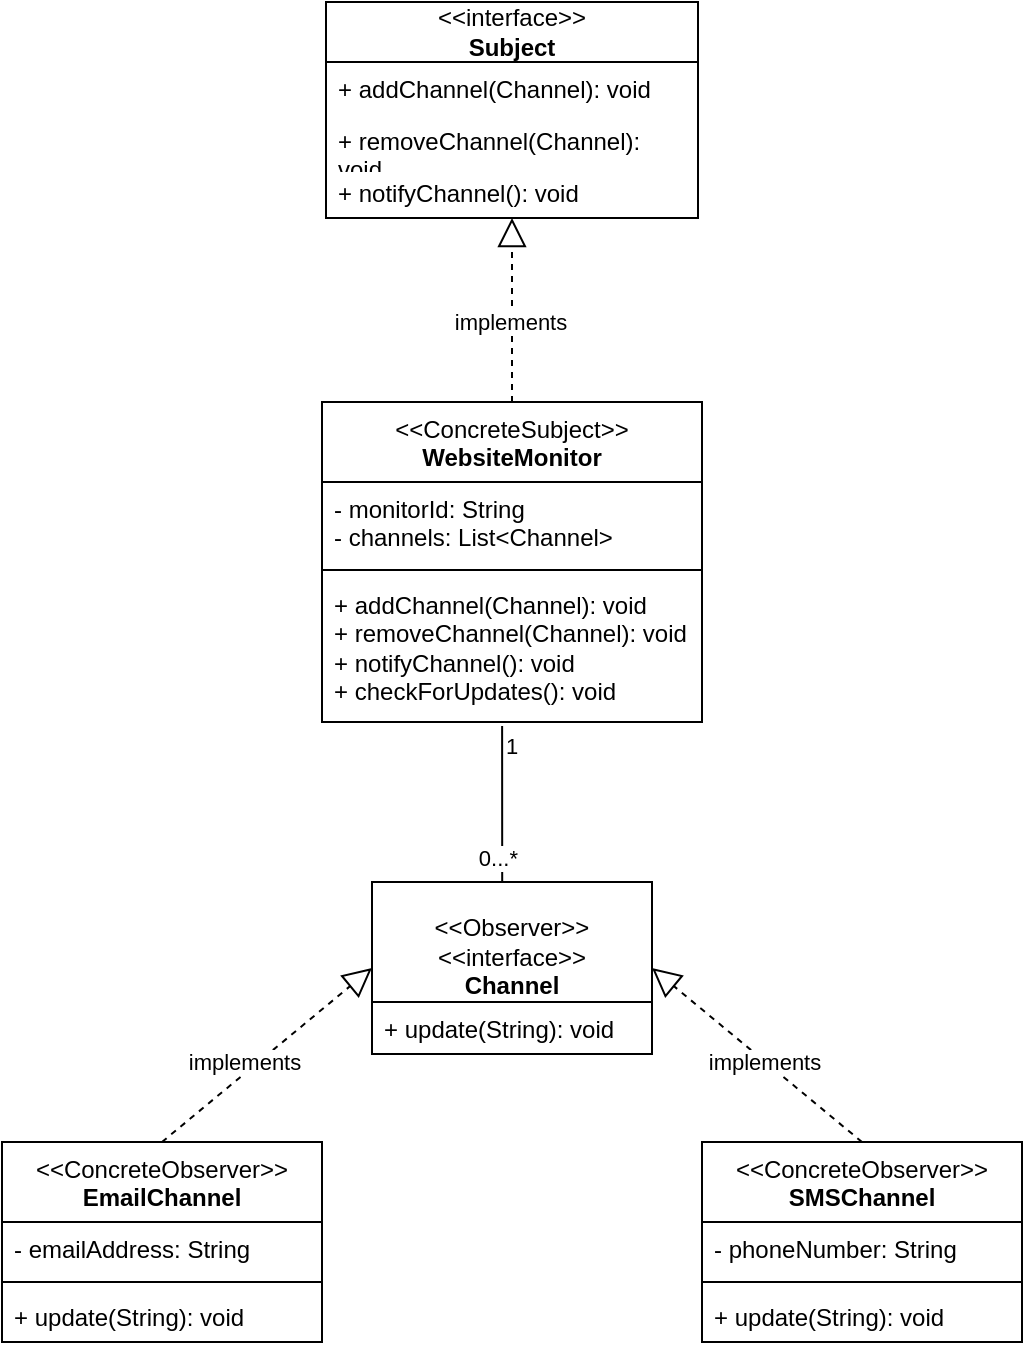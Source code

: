 <mxfile version="27.0.6">
  <diagram id="C5RBs43oDa-KdzZeNtuy" name="Page-1">
    <mxGraphModel dx="1356" dy="800" grid="1" gridSize="10" guides="1" tooltips="1" connect="1" arrows="1" fold="1" page="1" pageScale="1" pageWidth="827" pageHeight="1169" math="0" shadow="0">
      <root>
        <mxCell id="WIyWlLk6GJQsqaUBKTNV-0" />
        <mxCell id="WIyWlLk6GJQsqaUBKTNV-1" parent="WIyWlLk6GJQsqaUBKTNV-0" />
        <mxCell id="2k1D5JiUc6cDucvuSLFj-0" value="&lt;div&gt;&amp;lt;&amp;lt;interface&amp;gt;&amp;gt;&lt;/div&gt;&lt;div&gt;&lt;b&gt;Subject&lt;/b&gt;&lt;/div&gt;" style="swimlane;fontStyle=0;childLayout=stackLayout;horizontal=1;startSize=30;fillColor=none;horizontalStack=0;resizeParent=1;resizeParentMax=0;resizeLast=0;collapsible=1;marginBottom=0;whiteSpace=wrap;html=1;" vertex="1" parent="WIyWlLk6GJQsqaUBKTNV-1">
          <mxGeometry x="332" y="160" width="186" height="108" as="geometry" />
        </mxCell>
        <mxCell id="2k1D5JiUc6cDucvuSLFj-1" value="&lt;div&gt;+ addChannel(Channel): void&lt;/div&gt;" style="text;strokeColor=none;fillColor=none;align=left;verticalAlign=top;spacingLeft=4;spacingRight=4;overflow=hidden;rotatable=0;points=[[0,0.5],[1,0.5]];portConstraint=eastwest;whiteSpace=wrap;html=1;" vertex="1" parent="2k1D5JiUc6cDucvuSLFj-0">
          <mxGeometry y="30" width="186" height="26" as="geometry" />
        </mxCell>
        <mxCell id="2k1D5JiUc6cDucvuSLFj-2" value="+ removeChannel(Channel): void" style="text;strokeColor=none;fillColor=none;align=left;verticalAlign=top;spacingLeft=4;spacingRight=4;overflow=hidden;rotatable=0;points=[[0,0.5],[1,0.5]];portConstraint=eastwest;whiteSpace=wrap;html=1;" vertex="1" parent="2k1D5JiUc6cDucvuSLFj-0">
          <mxGeometry y="56" width="186" height="26" as="geometry" />
        </mxCell>
        <mxCell id="2k1D5JiUc6cDucvuSLFj-3" value="+ notifyChannel(): void" style="text;strokeColor=none;fillColor=none;align=left;verticalAlign=top;spacingLeft=4;spacingRight=4;overflow=hidden;rotatable=0;points=[[0,0.5],[1,0.5]];portConstraint=eastwest;whiteSpace=wrap;html=1;" vertex="1" parent="2k1D5JiUc6cDucvuSLFj-0">
          <mxGeometry y="82" width="186" height="26" as="geometry" />
        </mxCell>
        <mxCell id="2k1D5JiUc6cDucvuSLFj-4" value="&lt;div&gt;&lt;span style=&quot;font-weight: normal;&quot;&gt;&amp;lt;&amp;lt;ConcreteSubject&amp;gt;&amp;gt;&lt;/span&gt;&lt;/div&gt;&lt;div&gt;WebsiteMonitor&lt;/div&gt;" style="swimlane;fontStyle=1;align=center;verticalAlign=top;childLayout=stackLayout;horizontal=1;startSize=40;horizontalStack=0;resizeParent=1;resizeParentMax=0;resizeLast=0;collapsible=1;marginBottom=0;whiteSpace=wrap;html=1;" vertex="1" parent="WIyWlLk6GJQsqaUBKTNV-1">
          <mxGeometry x="330" y="360" width="190" height="160" as="geometry" />
        </mxCell>
        <mxCell id="2k1D5JiUc6cDucvuSLFj-5" value="&lt;div&gt;- monitorId: String&lt;/div&gt;&lt;div&gt;- channels: List&amp;lt;Channel&amp;gt;&lt;/div&gt;" style="text;strokeColor=none;fillColor=none;align=left;verticalAlign=top;spacingLeft=4;spacingRight=4;overflow=hidden;rotatable=0;points=[[0,0.5],[1,0.5]];portConstraint=eastwest;whiteSpace=wrap;html=1;" vertex="1" parent="2k1D5JiUc6cDucvuSLFj-4">
          <mxGeometry y="40" width="190" height="40" as="geometry" />
        </mxCell>
        <mxCell id="2k1D5JiUc6cDucvuSLFj-6" value="" style="line;strokeWidth=1;fillColor=none;align=left;verticalAlign=middle;spacingTop=-1;spacingLeft=3;spacingRight=3;rotatable=0;labelPosition=right;points=[];portConstraint=eastwest;strokeColor=inherit;" vertex="1" parent="2k1D5JiUc6cDucvuSLFj-4">
          <mxGeometry y="80" width="190" height="8" as="geometry" />
        </mxCell>
        <mxCell id="2k1D5JiUc6cDucvuSLFj-7" value="&lt;div&gt;+ addChannel(Channel): void&lt;/div&gt;&lt;div&gt;+ removeChannel(Channel): void&lt;/div&gt;&lt;div&gt;+ notifyChannel(): void&lt;/div&gt;&lt;div&gt;+ checkForUpdates(): void&lt;/div&gt;" style="text;strokeColor=none;fillColor=none;align=left;verticalAlign=top;spacingLeft=4;spacingRight=4;overflow=hidden;rotatable=0;points=[[0,0.5],[1,0.5]];portConstraint=eastwest;whiteSpace=wrap;html=1;" vertex="1" parent="2k1D5JiUc6cDucvuSLFj-4">
          <mxGeometry y="88" width="190" height="72" as="geometry" />
        </mxCell>
        <mxCell id="2k1D5JiUc6cDucvuSLFj-8" value="&lt;div&gt;&lt;br&gt;&lt;/div&gt;&lt;div&gt;&amp;lt;&amp;lt;Observer&amp;gt;&amp;gt;&lt;/div&gt;&lt;div&gt;&amp;lt;&amp;lt;interface&amp;gt;&amp;gt;&lt;/div&gt;&lt;div&gt;&lt;b&gt;Channel&lt;/b&gt;&lt;/div&gt;" style="swimlane;fontStyle=0;childLayout=stackLayout;horizontal=1;startSize=60;fillColor=none;horizontalStack=0;resizeParent=1;resizeParentMax=0;resizeLast=0;collapsible=1;marginBottom=0;whiteSpace=wrap;html=1;" vertex="1" parent="WIyWlLk6GJQsqaUBKTNV-1">
          <mxGeometry x="355" y="600" width="140" height="86" as="geometry" />
        </mxCell>
        <mxCell id="2k1D5JiUc6cDucvuSLFj-9" value="+ update(String): void" style="text;strokeColor=none;fillColor=none;align=left;verticalAlign=top;spacingLeft=4;spacingRight=4;overflow=hidden;rotatable=0;points=[[0,0.5],[1,0.5]];portConstraint=eastwest;whiteSpace=wrap;html=1;" vertex="1" parent="2k1D5JiUc6cDucvuSLFj-8">
          <mxGeometry y="60" width="140" height="26" as="geometry" />
        </mxCell>
        <mxCell id="2k1D5JiUc6cDucvuSLFj-12" value="&lt;span style=&quot;font-weight: normal;&quot;&gt;&amp;lt;&amp;lt;ConcreteObserver&amp;gt;&amp;gt;&lt;/span&gt;&lt;div&gt;EmailChannel&lt;/div&gt;" style="swimlane;fontStyle=1;align=center;verticalAlign=top;childLayout=stackLayout;horizontal=1;startSize=40;horizontalStack=0;resizeParent=1;resizeParentMax=0;resizeLast=0;collapsible=1;marginBottom=0;whiteSpace=wrap;html=1;" vertex="1" parent="WIyWlLk6GJQsqaUBKTNV-1">
          <mxGeometry x="170" y="730" width="160" height="100" as="geometry" />
        </mxCell>
        <mxCell id="2k1D5JiUc6cDucvuSLFj-13" value="- emailAddress: String" style="text;strokeColor=none;fillColor=none;align=left;verticalAlign=top;spacingLeft=4;spacingRight=4;overflow=hidden;rotatable=0;points=[[0,0.5],[1,0.5]];portConstraint=eastwest;whiteSpace=wrap;html=1;" vertex="1" parent="2k1D5JiUc6cDucvuSLFj-12">
          <mxGeometry y="40" width="160" height="26" as="geometry" />
        </mxCell>
        <mxCell id="2k1D5JiUc6cDucvuSLFj-14" value="" style="line;strokeWidth=1;fillColor=none;align=left;verticalAlign=middle;spacingTop=-1;spacingLeft=3;spacingRight=3;rotatable=0;labelPosition=right;points=[];portConstraint=eastwest;strokeColor=inherit;" vertex="1" parent="2k1D5JiUc6cDucvuSLFj-12">
          <mxGeometry y="66" width="160" height="8" as="geometry" />
        </mxCell>
        <mxCell id="2k1D5JiUc6cDucvuSLFj-15" value="+ update(String): void" style="text;strokeColor=none;fillColor=none;align=left;verticalAlign=top;spacingLeft=4;spacingRight=4;overflow=hidden;rotatable=0;points=[[0,0.5],[1,0.5]];portConstraint=eastwest;whiteSpace=wrap;html=1;" vertex="1" parent="2k1D5JiUc6cDucvuSLFj-12">
          <mxGeometry y="74" width="160" height="26" as="geometry" />
        </mxCell>
        <mxCell id="2k1D5JiUc6cDucvuSLFj-16" value="&lt;span style=&quot;font-weight: normal;&quot;&gt;&amp;lt;&amp;lt;ConcreteObserver&amp;gt;&amp;gt;&lt;/span&gt;&lt;div&gt;SMSChannel&lt;/div&gt;" style="swimlane;fontStyle=1;align=center;verticalAlign=top;childLayout=stackLayout;horizontal=1;startSize=40;horizontalStack=0;resizeParent=1;resizeParentMax=0;resizeLast=0;collapsible=1;marginBottom=0;whiteSpace=wrap;html=1;" vertex="1" parent="WIyWlLk6GJQsqaUBKTNV-1">
          <mxGeometry x="520" y="730" width="160" height="100" as="geometry" />
        </mxCell>
        <mxCell id="2k1D5JiUc6cDucvuSLFj-17" value="- phoneNumber: String" style="text;strokeColor=none;fillColor=none;align=left;verticalAlign=top;spacingLeft=4;spacingRight=4;overflow=hidden;rotatable=0;points=[[0,0.5],[1,0.5]];portConstraint=eastwest;whiteSpace=wrap;html=1;" vertex="1" parent="2k1D5JiUc6cDucvuSLFj-16">
          <mxGeometry y="40" width="160" height="26" as="geometry" />
        </mxCell>
        <mxCell id="2k1D5JiUc6cDucvuSLFj-18" value="" style="line;strokeWidth=1;fillColor=none;align=left;verticalAlign=middle;spacingTop=-1;spacingLeft=3;spacingRight=3;rotatable=0;labelPosition=right;points=[];portConstraint=eastwest;strokeColor=inherit;" vertex="1" parent="2k1D5JiUc6cDucvuSLFj-16">
          <mxGeometry y="66" width="160" height="8" as="geometry" />
        </mxCell>
        <mxCell id="2k1D5JiUc6cDucvuSLFj-19" value="+ update(String): void" style="text;strokeColor=none;fillColor=none;align=left;verticalAlign=top;spacingLeft=4;spacingRight=4;overflow=hidden;rotatable=0;points=[[0,0.5],[1,0.5]];portConstraint=eastwest;whiteSpace=wrap;html=1;" vertex="1" parent="2k1D5JiUc6cDucvuSLFj-16">
          <mxGeometry y="74" width="160" height="26" as="geometry" />
        </mxCell>
        <mxCell id="2k1D5JiUc6cDucvuSLFj-21" value="" style="endArrow=block;dashed=1;endFill=0;endSize=12;html=1;rounded=0;entryX=0.5;entryY=1;entryDx=0;entryDy=0;exitX=0.5;exitY=0;exitDx=0;exitDy=0;" edge="1" parent="WIyWlLk6GJQsqaUBKTNV-1" source="2k1D5JiUc6cDucvuSLFj-4" target="2k1D5JiUc6cDucvuSLFj-0">
          <mxGeometry width="160" relative="1" as="geometry">
            <mxPoint x="510" y="370" as="sourcePoint" />
            <mxPoint x="670" y="370" as="targetPoint" />
          </mxGeometry>
        </mxCell>
        <mxCell id="2k1D5JiUc6cDucvuSLFj-29" value="implements" style="edgeLabel;html=1;align=center;verticalAlign=middle;resizable=0;points=[];" vertex="1" connectable="0" parent="2k1D5JiUc6cDucvuSLFj-21">
          <mxGeometry x="-0.13" y="1" relative="1" as="geometry">
            <mxPoint as="offset" />
          </mxGeometry>
        </mxCell>
        <mxCell id="2k1D5JiUc6cDucvuSLFj-22" value="" style="endArrow=block;dashed=1;endFill=0;endSize=12;html=1;rounded=0;entryX=0;entryY=0.5;entryDx=0;entryDy=0;exitX=0.5;exitY=0;exitDx=0;exitDy=0;" edge="1" parent="WIyWlLk6GJQsqaUBKTNV-1" source="2k1D5JiUc6cDucvuSLFj-12" target="2k1D5JiUc6cDucvuSLFj-8">
          <mxGeometry width="160" relative="1" as="geometry">
            <mxPoint x="310" y="730" as="sourcePoint" />
            <mxPoint x="470" y="730" as="targetPoint" />
          </mxGeometry>
        </mxCell>
        <mxCell id="2k1D5JiUc6cDucvuSLFj-27" value="&lt;div&gt;implements&lt;/div&gt;" style="edgeLabel;html=1;align=center;verticalAlign=middle;resizable=0;points=[];" vertex="1" connectable="0" parent="2k1D5JiUc6cDucvuSLFj-22">
          <mxGeometry x="-0.23" y="1" relative="1" as="geometry">
            <mxPoint x="1" y="-6" as="offset" />
          </mxGeometry>
        </mxCell>
        <mxCell id="2k1D5JiUc6cDucvuSLFj-23" value="" style="endArrow=block;dashed=1;endFill=0;endSize=12;html=1;rounded=0;entryX=1;entryY=0.5;entryDx=0;entryDy=0;exitX=0.5;exitY=0;exitDx=0;exitDy=0;" edge="1" parent="WIyWlLk6GJQsqaUBKTNV-1" source="2k1D5JiUc6cDucvuSLFj-16" target="2k1D5JiUc6cDucvuSLFj-8">
          <mxGeometry width="160" relative="1" as="geometry">
            <mxPoint x="600" y="730" as="sourcePoint" />
            <mxPoint x="760" y="730" as="targetPoint" />
          </mxGeometry>
        </mxCell>
        <mxCell id="2k1D5JiUc6cDucvuSLFj-28" value="implements" style="edgeLabel;html=1;align=center;verticalAlign=middle;resizable=0;points=[];" vertex="1" connectable="0" parent="2k1D5JiUc6cDucvuSLFj-23">
          <mxGeometry x="-0.014" y="-3" relative="1" as="geometry">
            <mxPoint y="5" as="offset" />
          </mxGeometry>
        </mxCell>
        <mxCell id="2k1D5JiUc6cDucvuSLFj-24" value="" style="endArrow=none;html=1;edgeStyle=orthogonalEdgeStyle;rounded=0;entryX=0.5;entryY=0;entryDx=0;entryDy=0;exitX=0.474;exitY=1.028;exitDx=0;exitDy=0;exitPerimeter=0;" edge="1" parent="WIyWlLk6GJQsqaUBKTNV-1" source="2k1D5JiUc6cDucvuSLFj-7" target="2k1D5JiUc6cDucvuSLFj-8">
          <mxGeometry relative="1" as="geometry">
            <mxPoint x="410" y="510" as="sourcePoint" />
            <mxPoint x="570" y="510" as="targetPoint" />
            <Array as="points">
              <mxPoint x="420" y="600" />
            </Array>
          </mxGeometry>
        </mxCell>
        <mxCell id="2k1D5JiUc6cDucvuSLFj-25" value="1" style="edgeLabel;resizable=0;html=1;align=left;verticalAlign=bottom;" connectable="0" vertex="1" parent="2k1D5JiUc6cDucvuSLFj-24">
          <mxGeometry x="-1" relative="1" as="geometry">
            <mxPoint y="18" as="offset" />
          </mxGeometry>
        </mxCell>
        <mxCell id="2k1D5JiUc6cDucvuSLFj-26" value="&lt;div&gt;0...*&lt;/div&gt;" style="edgeLabel;resizable=0;html=1;align=right;verticalAlign=bottom;" connectable="0" vertex="1" parent="2k1D5JiUc6cDucvuSLFj-24">
          <mxGeometry x="1" relative="1" as="geometry">
            <mxPoint x="3" y="-4" as="offset" />
          </mxGeometry>
        </mxCell>
      </root>
    </mxGraphModel>
  </diagram>
</mxfile>
